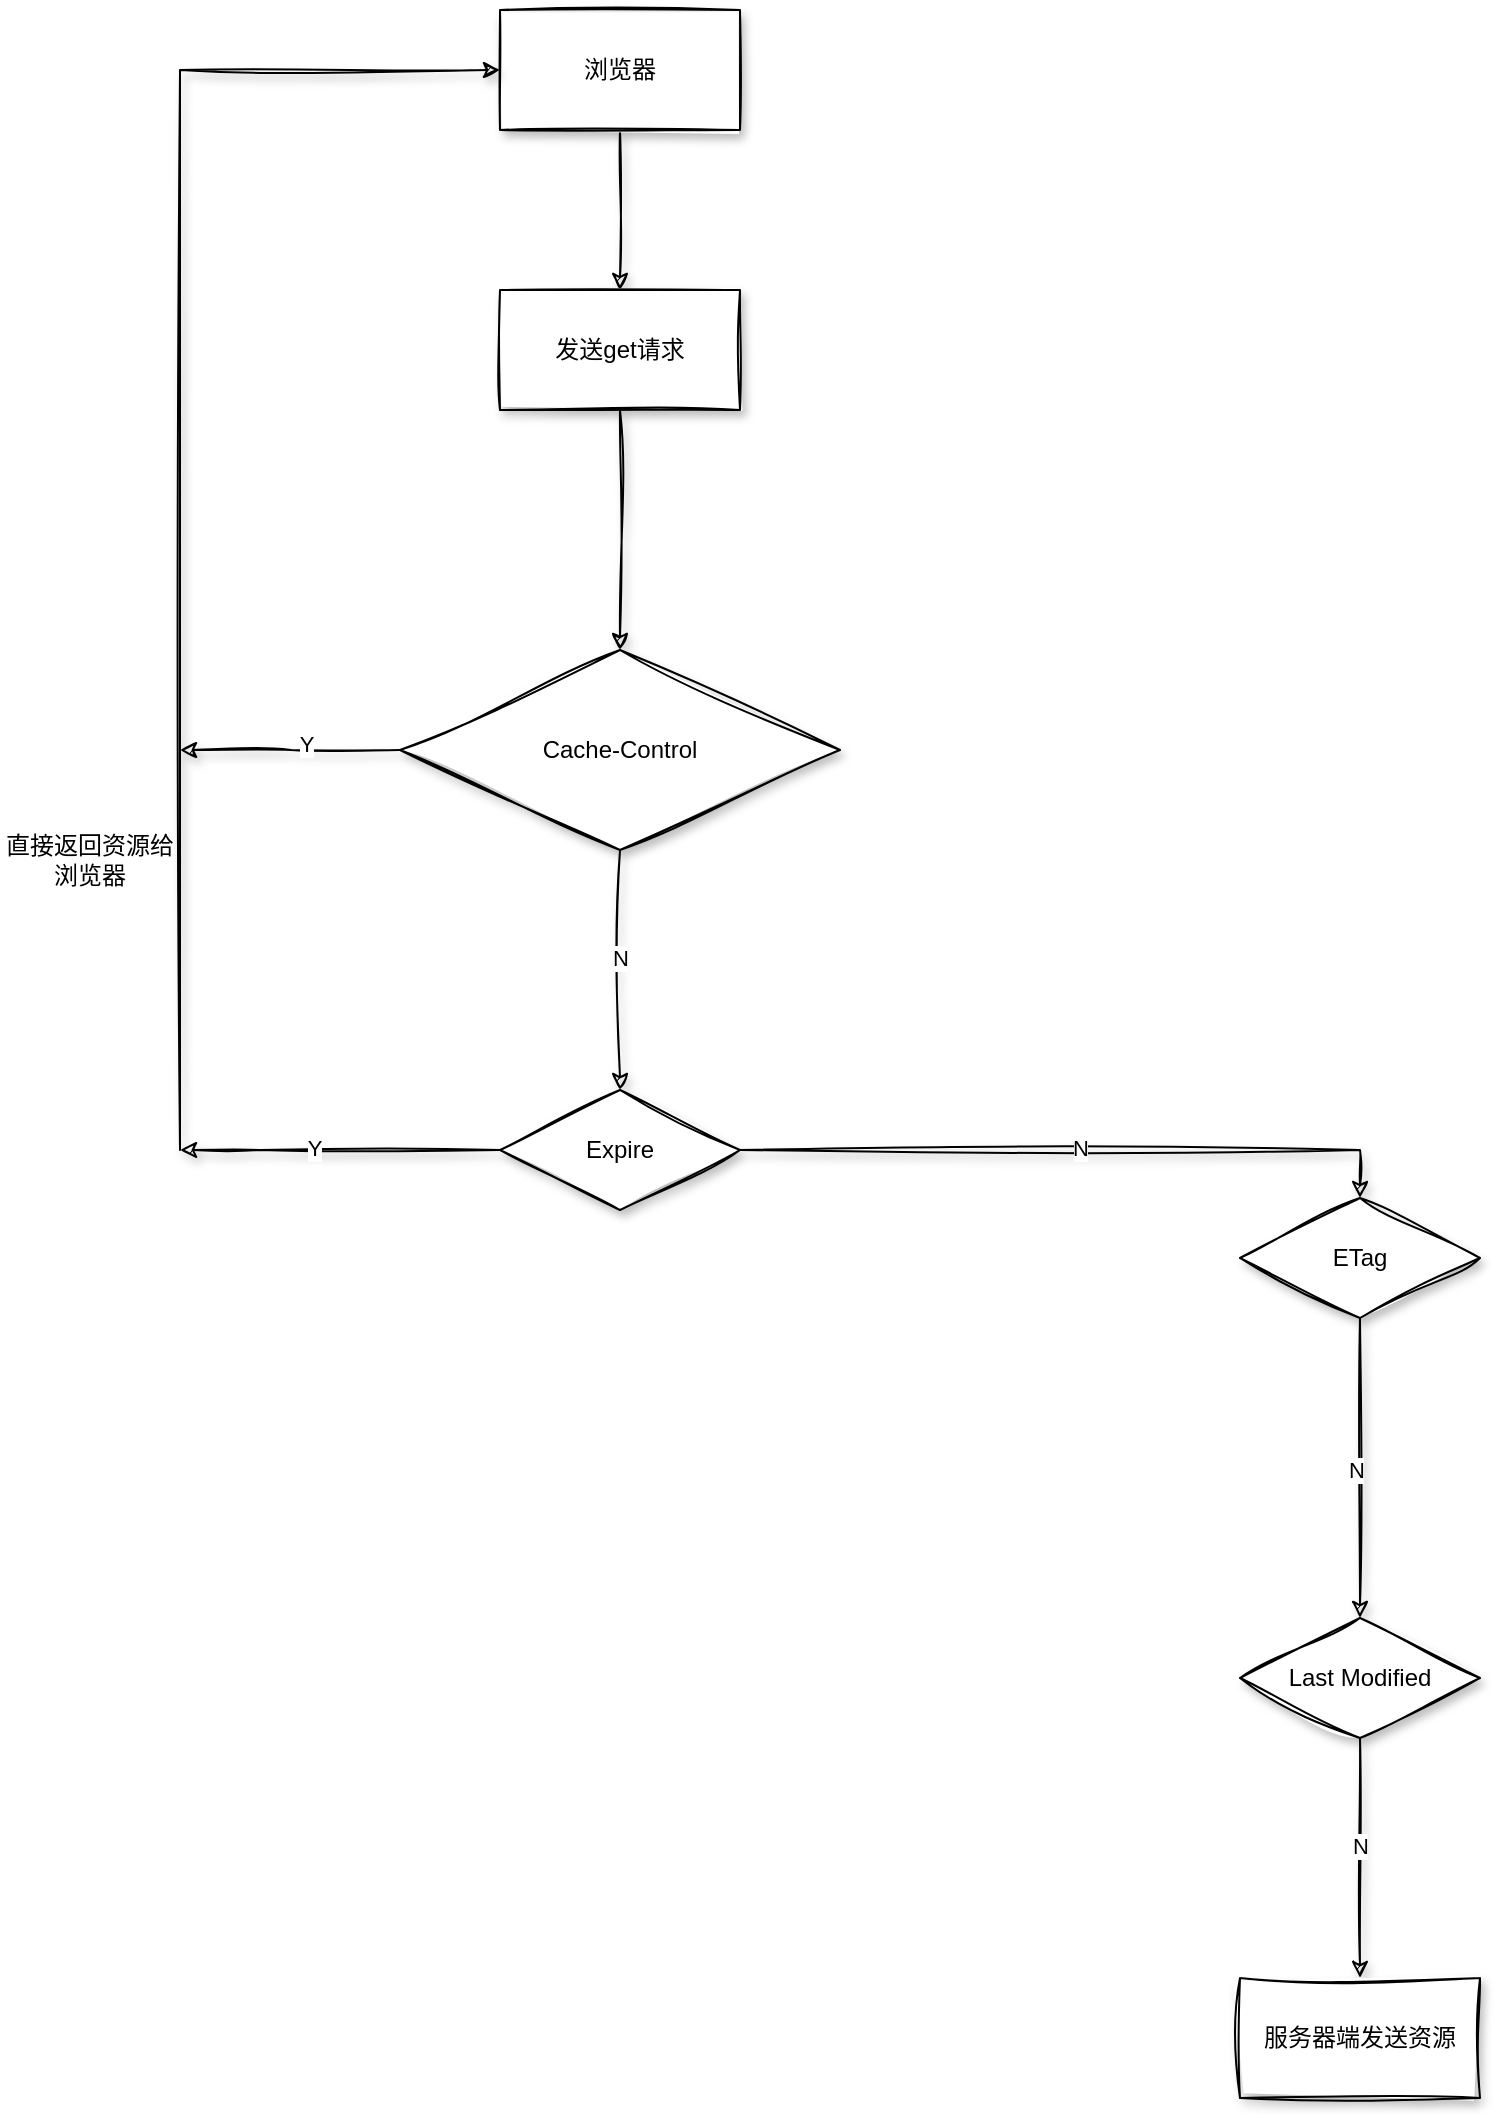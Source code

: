 <mxfile version="20.8.13" type="github">
  <diagram name="第 1 页" id="V0COgpP89dOGvzGSUEoR">
    <mxGraphModel dx="1329" dy="1997" grid="1" gridSize="10" guides="1" tooltips="1" connect="1" arrows="1" fold="1" page="1" pageScale="1" pageWidth="827" pageHeight="1169" math="0" shadow="0">
      <root>
        <mxCell id="0" />
        <mxCell id="1" parent="0" />
        <mxCell id="HlPjlZRa1s9N4S-ejo73-7" style="edgeStyle=orthogonalEdgeStyle;rounded=0;orthogonalLoop=1;jettySize=auto;html=1;sketch=1;curveFitting=1;jiggle=2;shadow=1;" edge="1" parent="1" source="HlPjlZRa1s9N4S-ejo73-1" target="HlPjlZRa1s9N4S-ejo73-6">
          <mxGeometry relative="1" as="geometry" />
        </mxCell>
        <mxCell id="HlPjlZRa1s9N4S-ejo73-18" value="N" style="edgeLabel;html=1;align=center;verticalAlign=middle;resizable=0;points=[];" vertex="1" connectable="0" parent="HlPjlZRa1s9N4S-ejo73-7">
          <mxGeometry x="-0.182" y="-6" relative="1" as="geometry">
            <mxPoint x="6" y="5" as="offset" />
          </mxGeometry>
        </mxCell>
        <mxCell id="HlPjlZRa1s9N4S-ejo73-27" style="edgeStyle=orthogonalEdgeStyle;rounded=0;sketch=1;orthogonalLoop=1;jettySize=auto;html=1;shadow=1;" edge="1" parent="1" source="HlPjlZRa1s9N4S-ejo73-1">
          <mxGeometry relative="1" as="geometry">
            <mxPoint x="90" y="260" as="targetPoint" />
          </mxGeometry>
        </mxCell>
        <mxCell id="HlPjlZRa1s9N4S-ejo73-30" value="Y" style="edgeLabel;html=1;align=center;verticalAlign=middle;resizable=0;points=[];" vertex="1" connectable="0" parent="HlPjlZRa1s9N4S-ejo73-27">
          <mxGeometry x="-0.145" y="-3" relative="1" as="geometry">
            <mxPoint as="offset" />
          </mxGeometry>
        </mxCell>
        <mxCell id="HlPjlZRa1s9N4S-ejo73-1" value="Cache-Control" style="rhombus;whiteSpace=wrap;html=1;shadow=1;fontFamily=Helvetica;fontSize=12;fontColor=default;align=center;strokeColor=default;fillColor=default;sketch=1;jiggle=2;curveFitting=1;" vertex="1" parent="1">
          <mxGeometry x="200" y="210" width="220" height="100" as="geometry" />
        </mxCell>
        <mxCell id="HlPjlZRa1s9N4S-ejo73-2" value="" style="endArrow=classic;html=1;rounded=0;entryX=0.5;entryY=0;entryDx=0;entryDy=0;sketch=1;curveFitting=1;jiggle=2;shadow=1;exitX=0.5;exitY=1;exitDx=0;exitDy=0;" edge="1" parent="1" source="HlPjlZRa1s9N4S-ejo73-25" target="HlPjlZRa1s9N4S-ejo73-1">
          <mxGeometry width="50" height="50" relative="1" as="geometry">
            <mxPoint x="310" y="110" as="sourcePoint" />
            <mxPoint x="280" y="100" as="targetPoint" />
          </mxGeometry>
        </mxCell>
        <mxCell id="HlPjlZRa1s9N4S-ejo73-9" style="edgeStyle=orthogonalEdgeStyle;rounded=0;sketch=1;orthogonalLoop=1;jettySize=auto;html=1;entryX=0.5;entryY=0;entryDx=0;entryDy=0;shadow=1;" edge="1" parent="1" source="HlPjlZRa1s9N4S-ejo73-6" target="HlPjlZRa1s9N4S-ejo73-8">
          <mxGeometry relative="1" as="geometry" />
        </mxCell>
        <mxCell id="HlPjlZRa1s9N4S-ejo73-19" value="N" style="edgeLabel;html=1;align=center;verticalAlign=middle;resizable=0;points=[];" vertex="1" connectable="0" parent="HlPjlZRa1s9N4S-ejo73-9">
          <mxGeometry x="0.015" y="1" relative="1" as="geometry">
            <mxPoint as="offset" />
          </mxGeometry>
        </mxCell>
        <mxCell id="HlPjlZRa1s9N4S-ejo73-28" style="edgeStyle=orthogonalEdgeStyle;rounded=0;sketch=1;orthogonalLoop=1;jettySize=auto;html=1;shadow=1;" edge="1" parent="1" source="HlPjlZRa1s9N4S-ejo73-6">
          <mxGeometry relative="1" as="geometry">
            <mxPoint x="90" y="460" as="targetPoint" />
            <Array as="points">
              <mxPoint x="130" y="460" />
              <mxPoint x="130" y="460" />
            </Array>
          </mxGeometry>
        </mxCell>
        <mxCell id="HlPjlZRa1s9N4S-ejo73-31" value="Y" style="edgeLabel;html=1;align=center;verticalAlign=middle;resizable=0;points=[];" vertex="1" connectable="0" parent="HlPjlZRa1s9N4S-ejo73-28">
          <mxGeometry x="0.163" y="-1" relative="1" as="geometry">
            <mxPoint as="offset" />
          </mxGeometry>
        </mxCell>
        <mxCell id="HlPjlZRa1s9N4S-ejo73-6" value="Expire" style="rhombus;whiteSpace=wrap;html=1;shadow=1;fontFamily=Helvetica;fontSize=12;fontColor=default;align=center;strokeColor=default;fillColor=default;sketch=1;jiggle=2;curveFitting=1;" vertex="1" parent="1">
          <mxGeometry x="250" y="430" width="120" height="60" as="geometry" />
        </mxCell>
        <mxCell id="HlPjlZRa1s9N4S-ejo73-11" value="" style="edgeStyle=orthogonalEdgeStyle;rounded=0;sketch=1;orthogonalLoop=1;jettySize=auto;html=1;shadow=1;" edge="1" parent="1" source="HlPjlZRa1s9N4S-ejo73-8" target="HlPjlZRa1s9N4S-ejo73-10">
          <mxGeometry relative="1" as="geometry" />
        </mxCell>
        <mxCell id="HlPjlZRa1s9N4S-ejo73-20" value="N" style="edgeLabel;html=1;align=center;verticalAlign=middle;resizable=0;points=[];" vertex="1" connectable="0" parent="HlPjlZRa1s9N4S-ejo73-11">
          <mxGeometry x="0.013" y="-2" relative="1" as="geometry">
            <mxPoint as="offset" />
          </mxGeometry>
        </mxCell>
        <mxCell id="HlPjlZRa1s9N4S-ejo73-8" value="ETag" style="rhombus;whiteSpace=wrap;html=1;shadow=1;fontFamily=Helvetica;fontSize=12;fontColor=default;align=center;strokeColor=default;fillColor=default;sketch=1;jiggle=2;curveFitting=1;" vertex="1" parent="1">
          <mxGeometry x="620" y="484" width="120" height="60" as="geometry" />
        </mxCell>
        <mxCell id="HlPjlZRa1s9N4S-ejo73-17" style="edgeStyle=orthogonalEdgeStyle;rounded=0;sketch=1;orthogonalLoop=1;jettySize=auto;html=1;shadow=1;" edge="1" parent="1" source="HlPjlZRa1s9N4S-ejo73-10" target="HlPjlZRa1s9N4S-ejo73-16">
          <mxGeometry relative="1" as="geometry" />
        </mxCell>
        <mxCell id="HlPjlZRa1s9N4S-ejo73-21" value="N" style="edgeLabel;html=1;align=center;verticalAlign=middle;resizable=0;points=[];" vertex="1" connectable="0" parent="HlPjlZRa1s9N4S-ejo73-17">
          <mxGeometry x="-0.1" relative="1" as="geometry">
            <mxPoint as="offset" />
          </mxGeometry>
        </mxCell>
        <mxCell id="HlPjlZRa1s9N4S-ejo73-10" value="Last Modified" style="rhombus;whiteSpace=wrap;html=1;shadow=1;fontFamily=Helvetica;fontSize=12;fontColor=default;align=center;strokeColor=default;fillColor=default;sketch=1;jiggle=2;curveFitting=1;" vertex="1" parent="1">
          <mxGeometry x="620" y="694" width="120" height="60" as="geometry" />
        </mxCell>
        <mxCell id="HlPjlZRa1s9N4S-ejo73-16" value="服务器端发送资源" style="rounded=0;whiteSpace=wrap;html=1;shadow=1;gradientColor=none;sketch=1;curveFitting=1;jiggle=2;" vertex="1" parent="1">
          <mxGeometry x="620" y="874" width="120" height="60" as="geometry" />
        </mxCell>
        <mxCell id="HlPjlZRa1s9N4S-ejo73-26" value="" style="edgeStyle=orthogonalEdgeStyle;rounded=0;sketch=1;orthogonalLoop=1;jettySize=auto;html=1;shadow=1;" edge="1" parent="1" source="HlPjlZRa1s9N4S-ejo73-24" target="HlPjlZRa1s9N4S-ejo73-25">
          <mxGeometry relative="1" as="geometry" />
        </mxCell>
        <mxCell id="HlPjlZRa1s9N4S-ejo73-24" value="浏览器" style="rounded=0;whiteSpace=wrap;html=1;shadow=1;sketch=1;gradientColor=none;" vertex="1" parent="1">
          <mxGeometry x="250" y="-110" width="120" height="60" as="geometry" />
        </mxCell>
        <mxCell id="HlPjlZRa1s9N4S-ejo73-25" value="发送get请求" style="rounded=0;whiteSpace=wrap;html=1;shadow=1;sketch=1;gradientColor=none;" vertex="1" parent="1">
          <mxGeometry x="250" y="30" width="120" height="60" as="geometry" />
        </mxCell>
        <mxCell id="HlPjlZRa1s9N4S-ejo73-29" value="" style="endArrow=classic;html=1;rounded=0;shadow=1;sketch=1;entryX=0;entryY=0.5;entryDx=0;entryDy=0;" edge="1" parent="1" target="HlPjlZRa1s9N4S-ejo73-24">
          <mxGeometry width="50" height="50" relative="1" as="geometry">
            <mxPoint x="90" y="460" as="sourcePoint" />
            <mxPoint x="120" y="390" as="targetPoint" />
            <Array as="points">
              <mxPoint x="90" y="-80" />
            </Array>
          </mxGeometry>
        </mxCell>
        <mxCell id="HlPjlZRa1s9N4S-ejo73-32" value="直接返回资源给浏览器" style="text;html=1;strokeColor=none;fillColor=none;align=center;verticalAlign=middle;whiteSpace=wrap;rounded=0;" vertex="1" parent="1">
          <mxGeometry y="270" width="90" height="90" as="geometry" />
        </mxCell>
      </root>
    </mxGraphModel>
  </diagram>
</mxfile>
